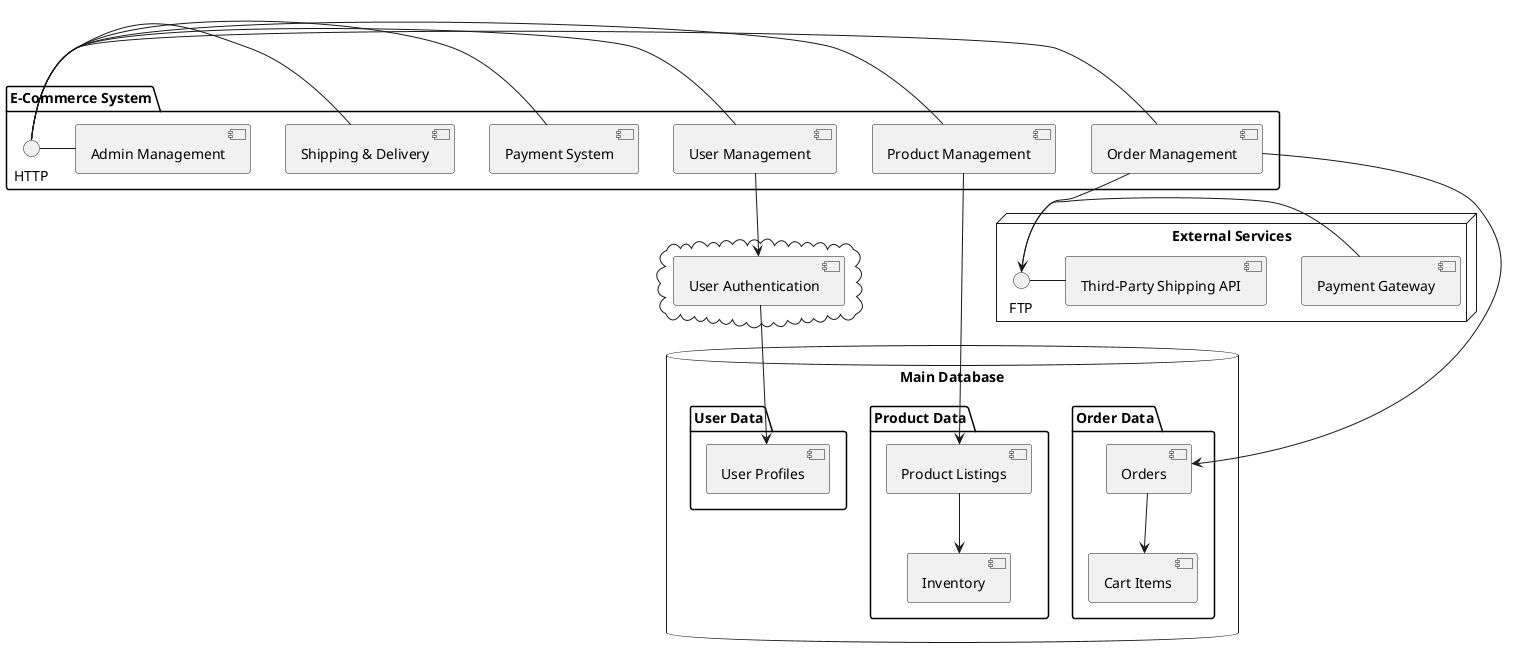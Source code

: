 @startuml
package "E-Commerce System" {
  HTTP - [User Management]
  HTTP - [Product Management]
  HTTP - [Order Management]
  HTTP - [Payment System]
  HTTP - [Shipping & Delivery]
  HTTP - [Admin Management]
}

node "External Services" {
  FTP - [Payment Gateway]
  FTP - [Third-Party Shipping API]
  [Order Management] --> FTP
}

cloud {
  [User Authentication]
}

database "Main Database" {
  folder "User Data" {
    [User Profiles]
  }
  folder "Order Data" {
    [Orders]
    [Cart Items]
  }
  folder "Product Data" {
    [Product Listings]
    [Inventory]
  }
}

[User Management] --> [User Authentication]
[User Authentication] --> [User Profiles]
[Order Management] --> [Orders]
[Orders] --> [Cart Items]
[Product Management] --> [Product Listings]
[Product Listings] --> [Inventory]

@enduml
